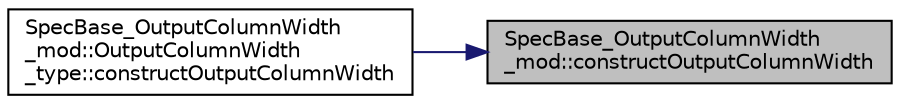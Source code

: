 digraph "SpecBase_OutputColumnWidth_mod::constructOutputColumnWidth"
{
 // LATEX_PDF_SIZE
  edge [fontname="Helvetica",fontsize="10",labelfontname="Helvetica",labelfontsize="10"];
  node [fontname="Helvetica",fontsize="10",shape=record];
  rankdir="RL";
  Node1 [label="SpecBase_OutputColumnWidth\l_mod::constructOutputColumnWidth",height=0.2,width=0.4,color="black", fillcolor="grey75", style="filled", fontcolor="black",tooltip=" "];
  Node1 -> Node2 [dir="back",color="midnightblue",fontsize="10",style="solid",fontname="Helvetica"];
  Node2 [label="SpecBase_OutputColumnWidth\l_mod::OutputColumnWidth\l_type::constructOutputColumnWidth",height=0.2,width=0.4,color="black", fillcolor="white", style="filled",URL="$interfaceSpecBase__OutputColumnWidth__mod_1_1OutputColumnWidth__type.html#a5ecf91dbb799758e2cc533d6b0b32602",tooltip=" "];
}

